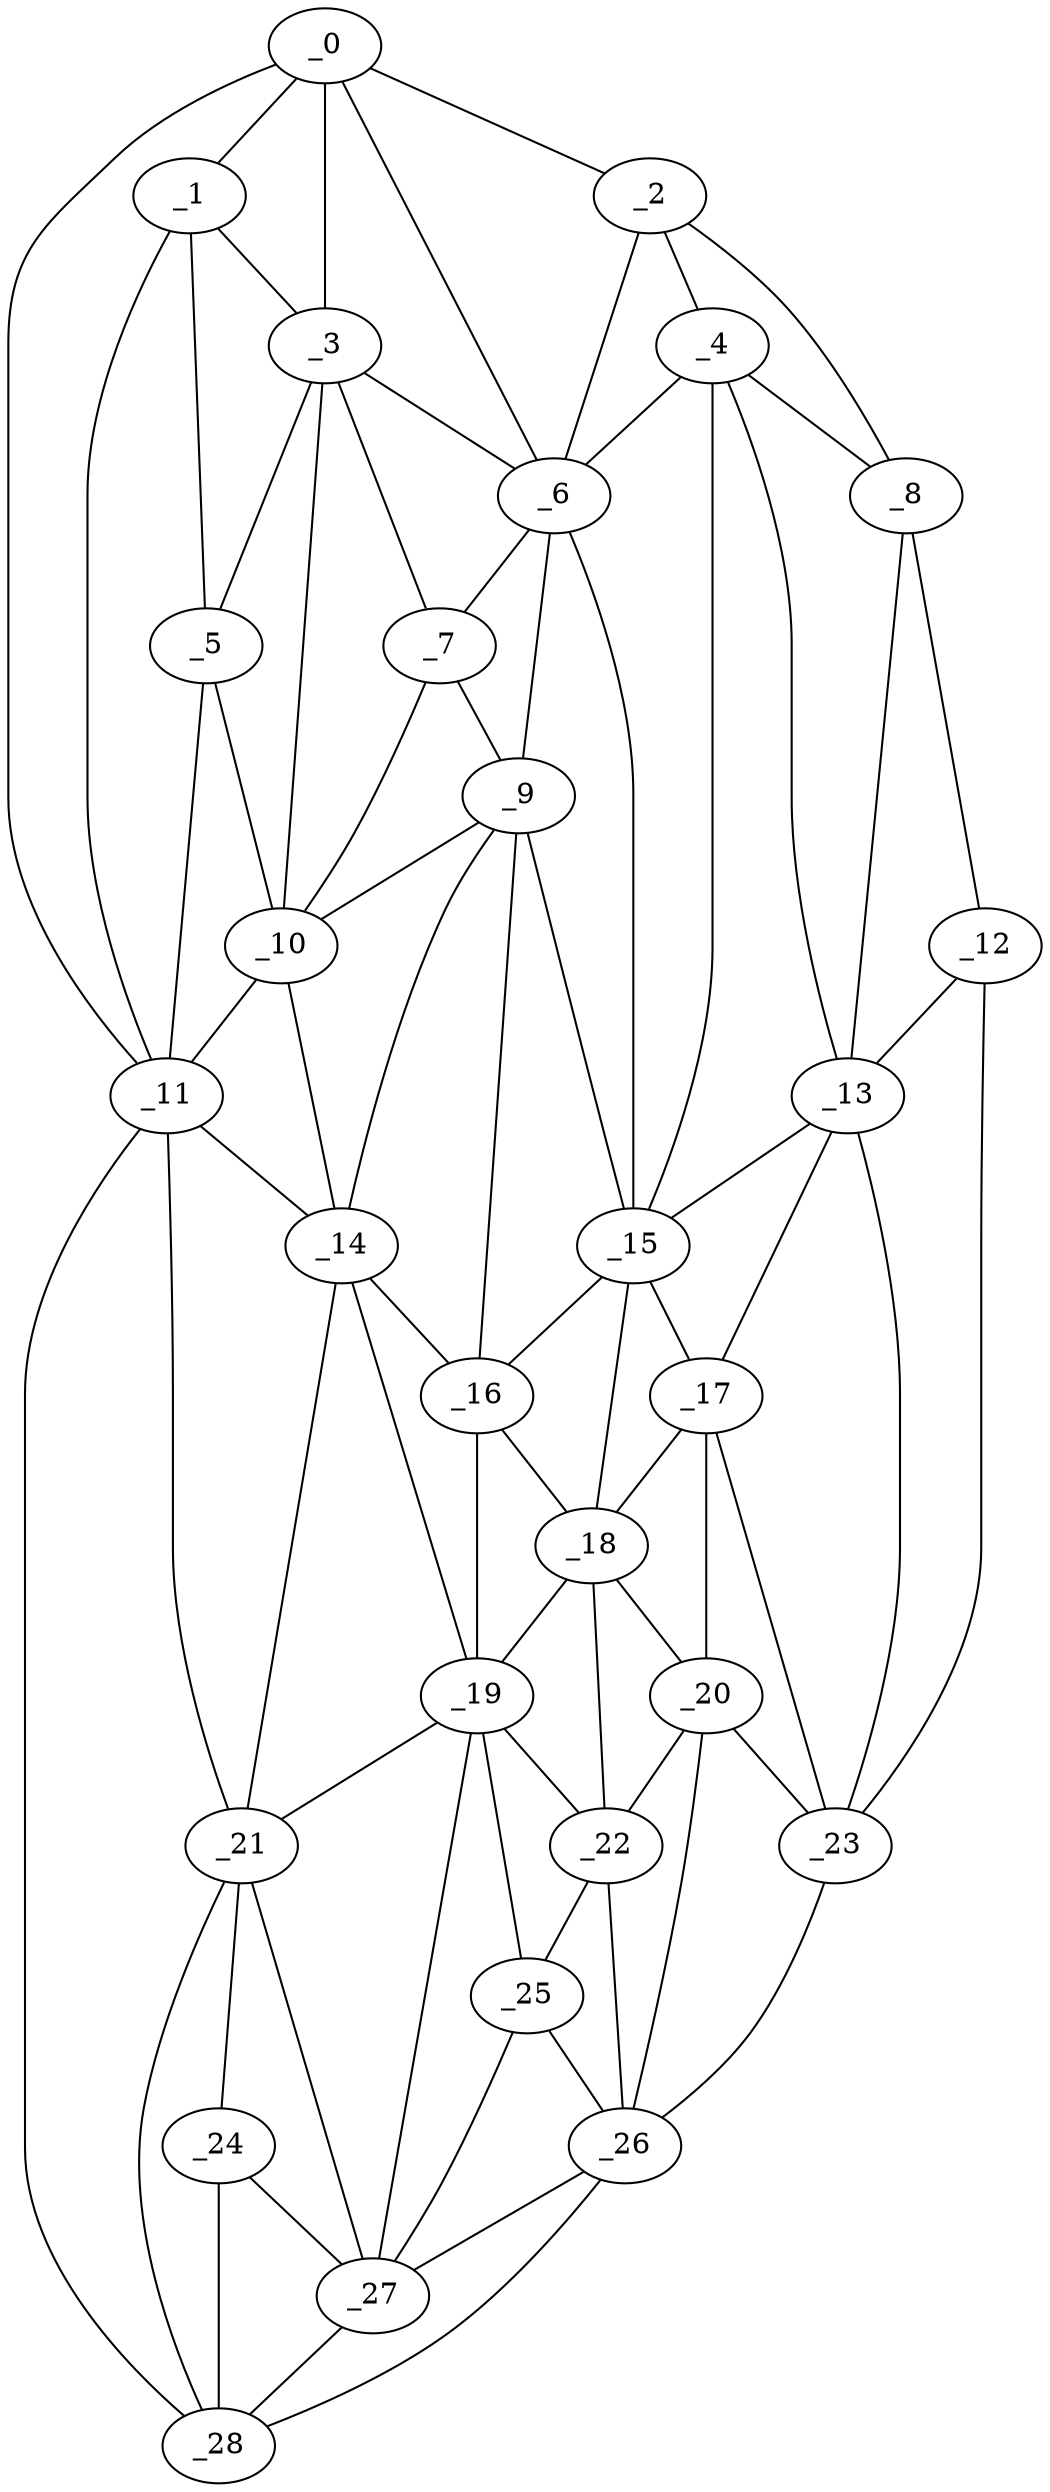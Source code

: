 graph "obj32__270.gxl" {
	_0	 [x=25,
		y=17];
	_1	 [x=43,
		y=22];
	_0 -- _1	 [valence=1];
	_2	 [x=44,
		y=75];
	_0 -- _2	 [valence=1];
	_3	 [x=48,
		y=31];
	_0 -- _3	 [valence=2];
	_6	 [x=53,
		y=52];
	_0 -- _6	 [valence=1];
	_11	 [x=65,
		y=14];
	_0 -- _11	 [valence=1];
	_1 -- _3	 [valence=2];
	_5	 [x=52,
		y=22];
	_1 -- _5	 [valence=1];
	_1 -- _11	 [valence=2];
	_4	 [x=50,
		y=76];
	_2 -- _4	 [valence=2];
	_2 -- _6	 [valence=2];
	_8	 [x=57,
		y=108];
	_2 -- _8	 [valence=1];
	_3 -- _5	 [valence=2];
	_3 -- _6	 [valence=2];
	_7	 [x=54,
		y=44];
	_3 -- _7	 [valence=2];
	_10	 [x=64,
		y=29];
	_3 -- _10	 [valence=2];
	_4 -- _6	 [valence=2];
	_4 -- _8	 [valence=1];
	_13	 [x=68,
		y=98];
	_4 -- _13	 [valence=2];
	_15	 [x=91,
		y=77];
	_4 -- _15	 [valence=2];
	_5 -- _10	 [valence=1];
	_5 -- _11	 [valence=2];
	_6 -- _7	 [valence=2];
	_9	 [x=63,
		y=43];
	_6 -- _9	 [valence=2];
	_6 -- _15	 [valence=2];
	_7 -- _9	 [valence=2];
	_7 -- _10	 [valence=2];
	_12	 [x=66,
		y=114];
	_8 -- _12	 [valence=1];
	_8 -- _13	 [valence=2];
	_9 -- _10	 [valence=2];
	_14	 [x=83,
		y=38];
	_9 -- _14	 [valence=1];
	_9 -- _15	 [valence=2];
	_16	 [x=96,
		y=71];
	_9 -- _16	 [valence=1];
	_10 -- _11	 [valence=1];
	_10 -- _14	 [valence=2];
	_11 -- _14	 [valence=2];
	_21	 [x=110,
		y=41];
	_11 -- _21	 [valence=1];
	_28	 [x=126,
		y=40];
	_11 -- _28	 [valence=1];
	_12 -- _13	 [valence=2];
	_23	 [x=112,
		y=104];
	_12 -- _23	 [valence=1];
	_13 -- _15	 [valence=1];
	_17	 [x=98,
		y=87];
	_13 -- _17	 [valence=1];
	_13 -- _23	 [valence=2];
	_14 -- _16	 [valence=1];
	_19	 [x=105,
		y=68];
	_14 -- _19	 [valence=2];
	_14 -- _21	 [valence=2];
	_15 -- _16	 [valence=2];
	_15 -- _17	 [valence=2];
	_18	 [x=100,
		y=79];
	_15 -- _18	 [valence=2];
	_16 -- _18	 [valence=1];
	_16 -- _19	 [valence=2];
	_17 -- _18	 [valence=2];
	_20	 [x=105,
		y=85];
	_17 -- _20	 [valence=2];
	_17 -- _23	 [valence=2];
	_18 -- _19	 [valence=2];
	_18 -- _20	 [valence=2];
	_22	 [x=111,
		y=71];
	_18 -- _22	 [valence=1];
	_19 -- _21	 [valence=1];
	_19 -- _22	 [valence=2];
	_25	 [x=118,
		y=67];
	_19 -- _25	 [valence=2];
	_27	 [x=122,
		y=53];
	_19 -- _27	 [valence=2];
	_20 -- _22	 [valence=2];
	_20 -- _23	 [valence=2];
	_26	 [x=121,
		y=77];
	_20 -- _26	 [valence=1];
	_24	 [x=118,
		y=44];
	_21 -- _24	 [valence=1];
	_21 -- _27	 [valence=2];
	_21 -- _28	 [valence=1];
	_22 -- _25	 [valence=2];
	_22 -- _26	 [valence=2];
	_23 -- _26	 [valence=1];
	_24 -- _27	 [valence=2];
	_24 -- _28	 [valence=2];
	_25 -- _26	 [valence=2];
	_25 -- _27	 [valence=2];
	_26 -- _27	 [valence=2];
	_26 -- _28	 [valence=1];
	_27 -- _28	 [valence=2];
}

